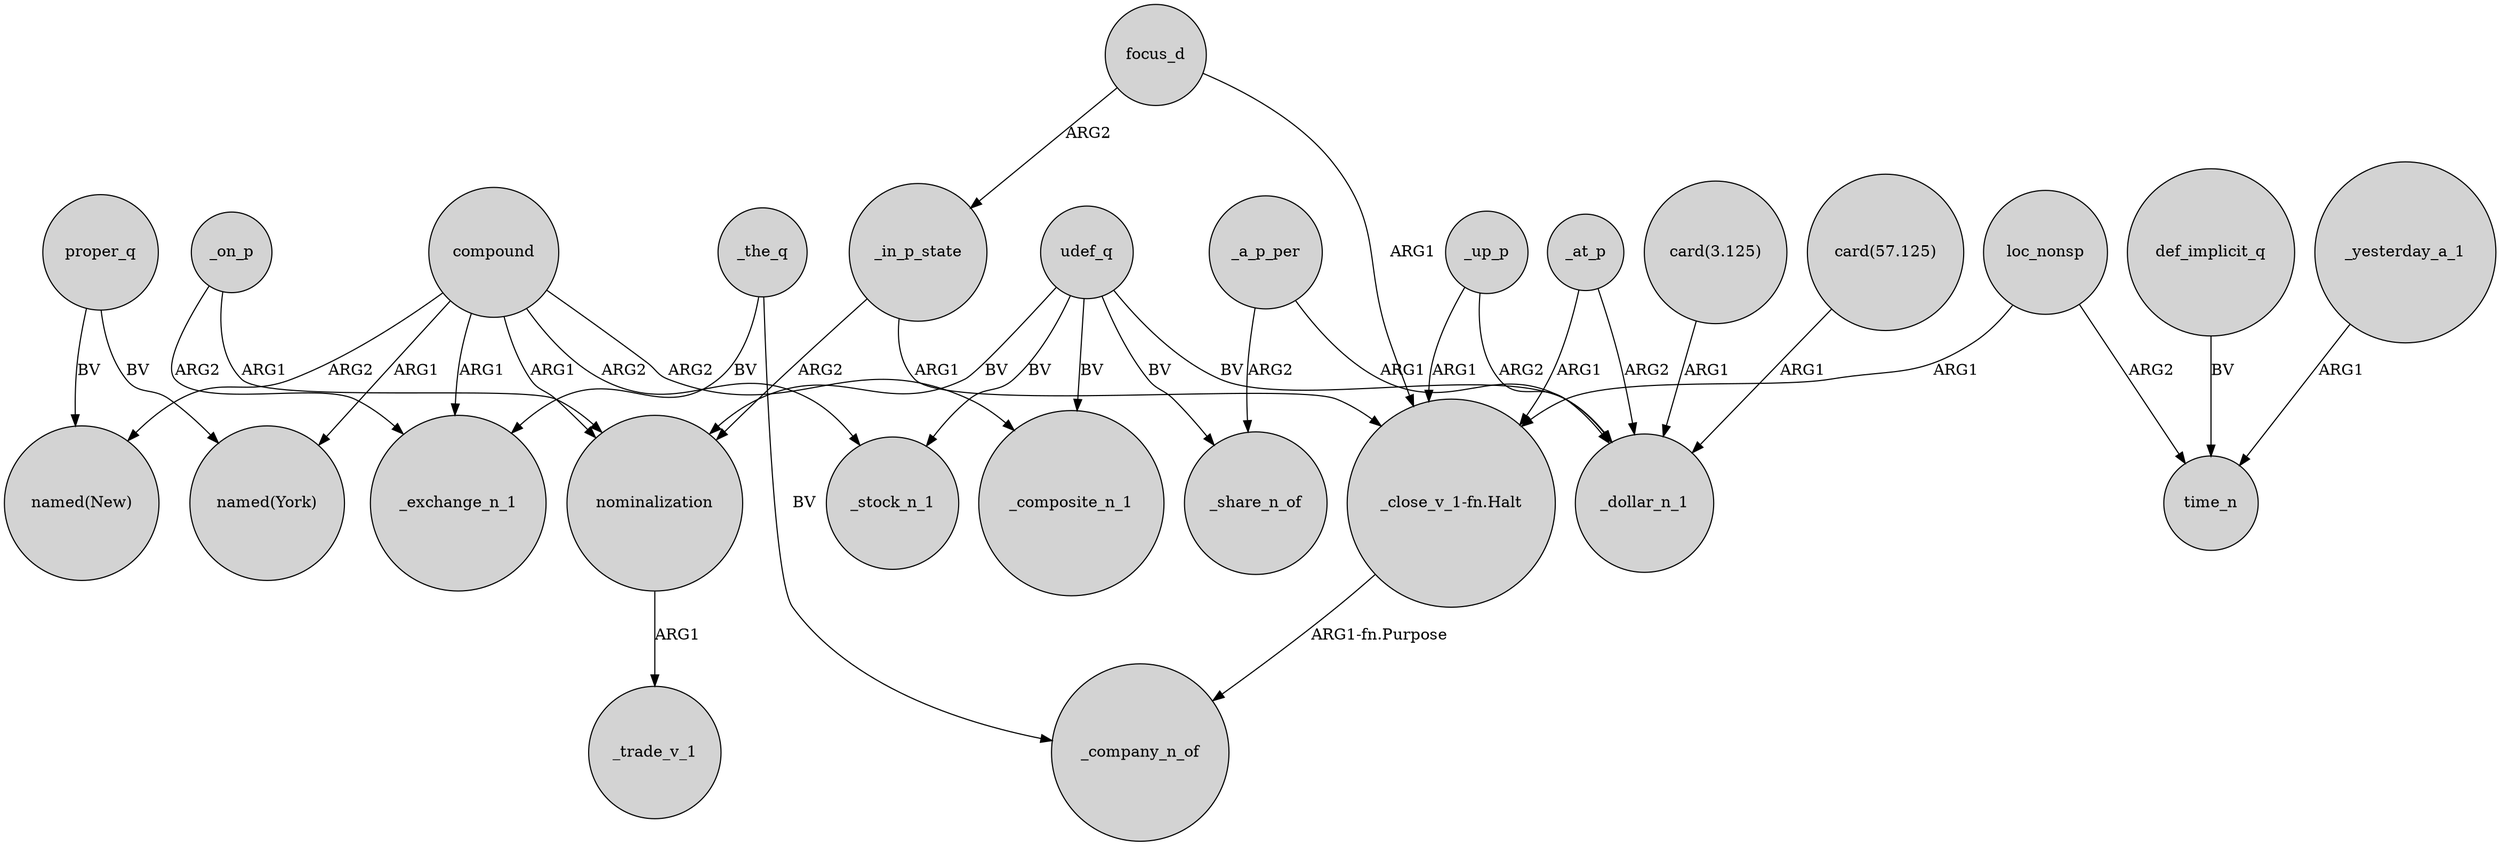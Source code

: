digraph {
	node [shape=circle style=filled]
	_on_p -> nominalization [label=ARG1]
	_in_p_state -> nominalization [label=ARG2]
	focus_d -> "_close_v_1-fn.Halt" [label=ARG1]
	focus_d -> _in_p_state [label=ARG2]
	_in_p_state -> "_close_v_1-fn.Halt" [label=ARG1]
	compound -> "named(New)" [label=ARG2]
	"_close_v_1-fn.Halt" -> _company_n_of [label="ARG1-fn.Purpose"]
	proper_q -> "named(New)" [label=BV]
	udef_q -> nominalization [label=BV]
	_yesterday_a_1 -> time_n [label=ARG1]
	loc_nonsp -> "_close_v_1-fn.Halt" [label=ARG1]
	_on_p -> _exchange_n_1 [label=ARG2]
	"card(3.125)" -> _dollar_n_1 [label=ARG1]
	compound -> _exchange_n_1 [label=ARG1]
	proper_q -> "named(York)" [label=BV]
	_up_p -> _dollar_n_1 [label=ARG2]
	compound -> nominalization [label=ARG1]
	_up_p -> "_close_v_1-fn.Halt" [label=ARG1]
	udef_q -> _stock_n_1 [label=BV]
	_at_p -> _dollar_n_1 [label=ARG2]
	_a_p_per -> _share_n_of [label=ARG2]
	udef_q -> _share_n_of [label=BV]
	_at_p -> "_close_v_1-fn.Halt" [label=ARG1]
	"card(57.125)" -> _dollar_n_1 [label=ARG1]
	compound -> _stock_n_1 [label=ARG2]
	udef_q -> _dollar_n_1 [label=BV]
	_a_p_per -> _dollar_n_1 [label=ARG1]
	udef_q -> _composite_n_1 [label=BV]
	loc_nonsp -> time_n [label=ARG2]
	compound -> "named(York)" [label=ARG1]
	_the_q -> _exchange_n_1 [label=BV]
	compound -> _composite_n_1 [label=ARG2]
	_the_q -> _company_n_of [label=BV]
	def_implicit_q -> time_n [label=BV]
	nominalization -> _trade_v_1 [label=ARG1]
}
